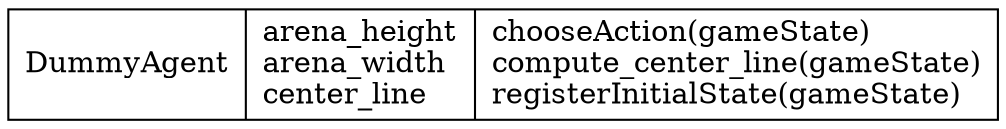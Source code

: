 digraph "classes_myTeamNoColorDetail" {
rankdir=LR
charset="utf-8"
"myTeam.DummyAgent" [color="black", fontcolor="black", label=<{DummyAgent|arena_height<br ALIGN="LEFT"/>arena_width<br ALIGN="LEFT"/>center_line<br ALIGN="LEFT"/>|chooseAction(gameState)<br ALIGN="LEFT"/>compute_center_line(gameState)<br ALIGN="LEFT"/>registerInitialState(gameState)<br ALIGN="LEFT"/>}>, shape="record", style="solid"];
}
